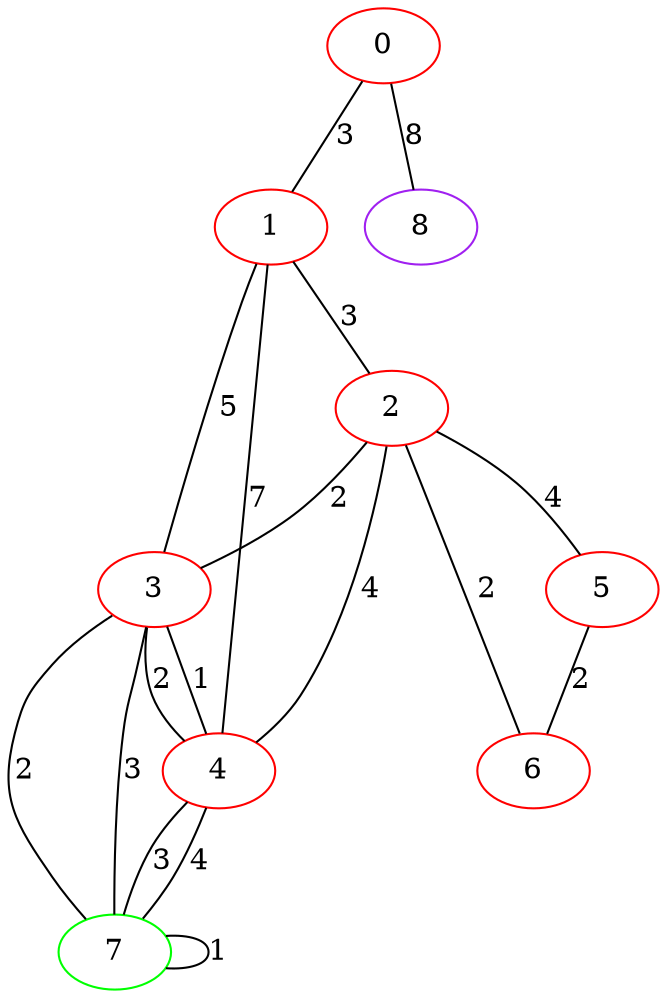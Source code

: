 graph "" {
0 [color=red, weight=1];
1 [color=red, weight=1];
2 [color=red, weight=1];
3 [color=red, weight=1];
4 [color=red, weight=1];
5 [color=red, weight=1];
6 [color=red, weight=1];
7 [color=green, weight=2];
8 [color=purple, weight=4];
0 -- 8  [key=0, label=8];
0 -- 1  [key=0, label=3];
1 -- 2  [key=0, label=3];
1 -- 3  [key=0, label=5];
1 -- 4  [key=0, label=7];
2 -- 3  [key=0, label=2];
2 -- 4  [key=0, label=4];
2 -- 5  [key=0, label=4];
2 -- 6  [key=0, label=2];
3 -- 4  [key=0, label=2];
3 -- 4  [key=1, label=1];
3 -- 7  [key=0, label=2];
3 -- 7  [key=1, label=3];
4 -- 7  [key=0, label=3];
4 -- 7  [key=1, label=4];
5 -- 6  [key=0, label=2];
7 -- 7  [key=0, label=1];
}
